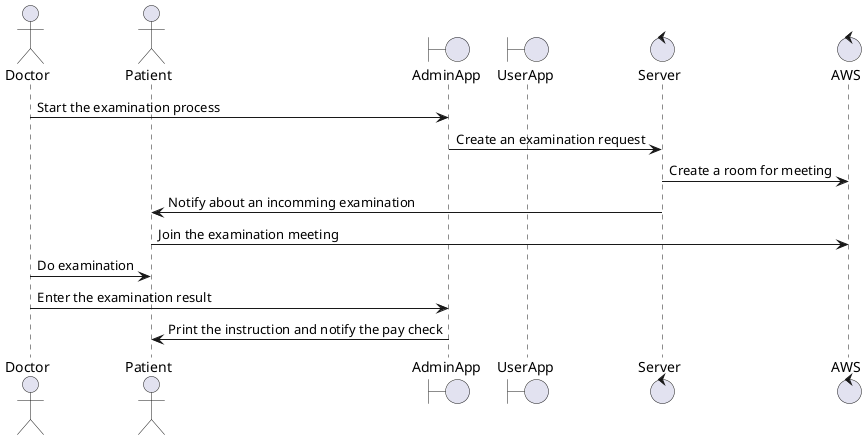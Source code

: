 @startuml Remote examination

actor Doctor as d
actor Patient as p
boundary AdminApp as a
boundary UserApp as u
control Server as s
control AWS as w


d -> a : Start the examination process
a -> s : Create an examination request
s -> w : Create a room for meeting
s -> p : Notify about an incomming examination
p -> w : Join the examination meeting
d -> p : Do examination
d -> a : Enter the examination result
a -> p : Print the instruction and notify the pay check

@enduml